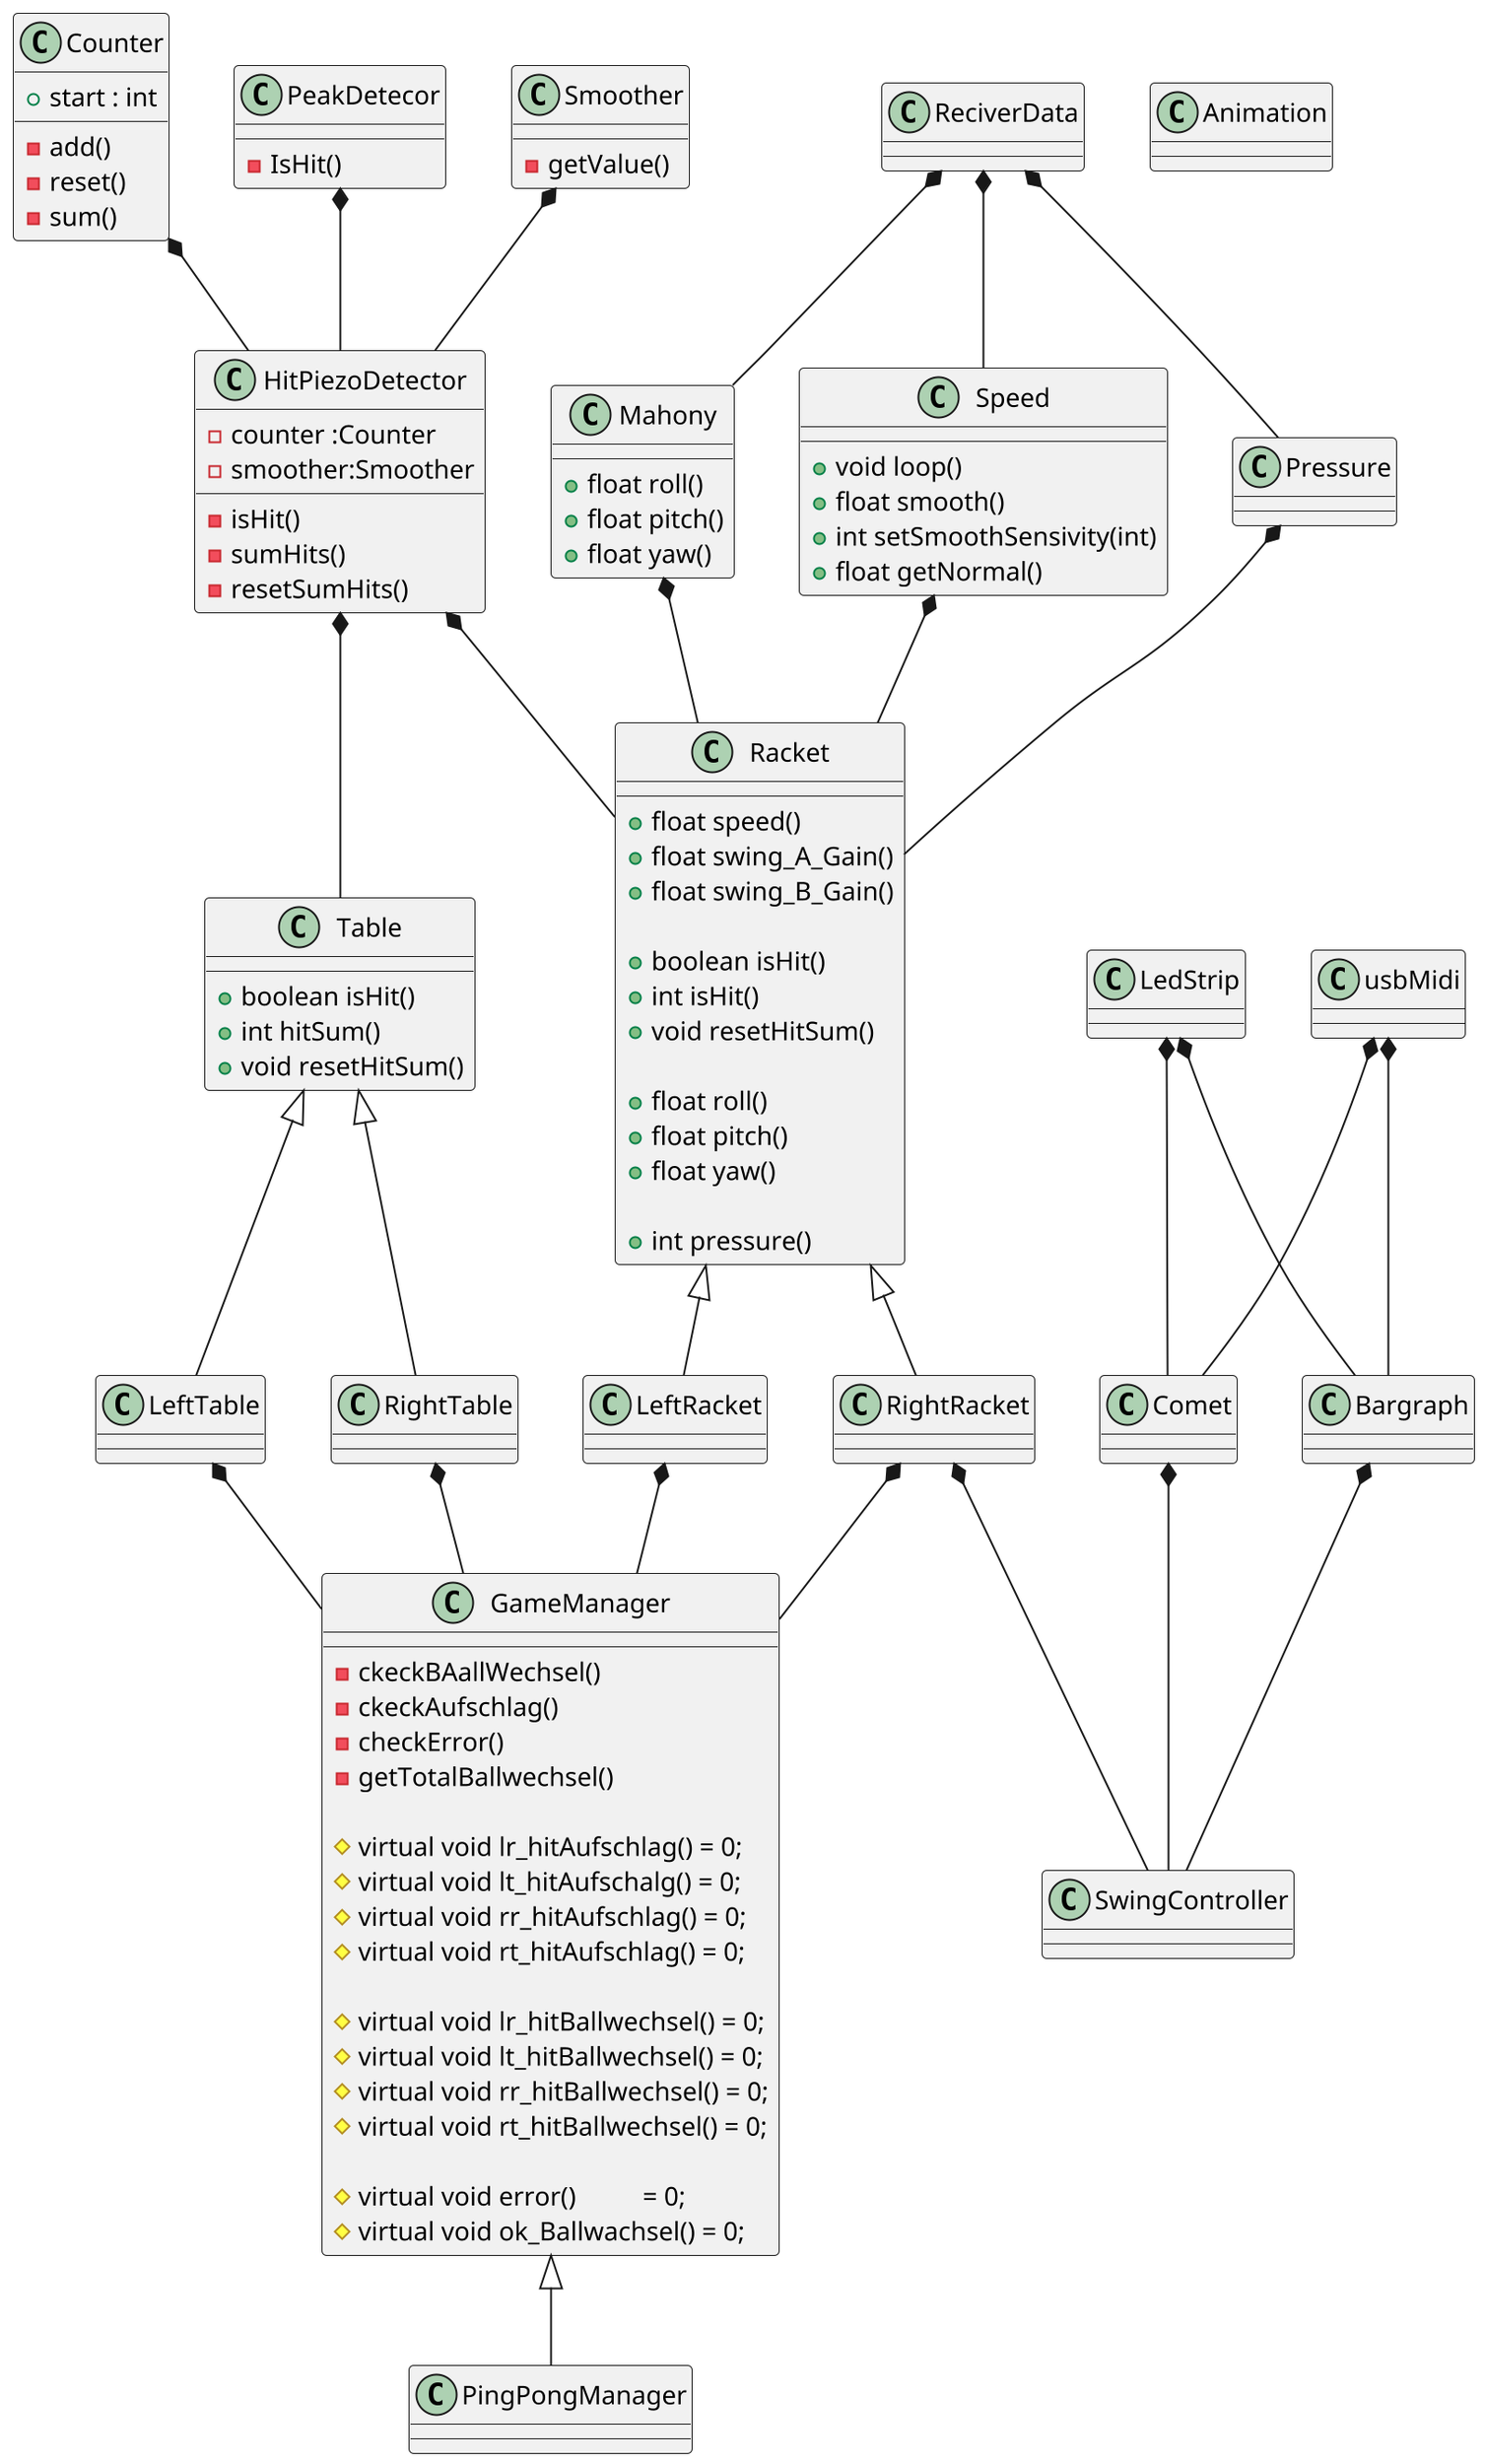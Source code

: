 @startuml
scale 2
class HitPiezoDetector {
    - counter :Counter
    - smoother:Smoother
    -isHit()
    -sumHits()
    -resetSumHits()
}

class GameManager
{
    - ckeckBAallWechsel()
    - ckeckAufschlag()
    - checkError()
    - getTotalBallwechsel()

# virtual void lr_hitAufschlag() = 0;
# virtual void lt_hitAufschalg() = 0;
# virtual void rr_hitAufschlag() = 0;
# virtual void rt_hitAufschlag() = 0;

# virtual void lr_hitBallwechsel() = 0;
# virtual void lt_hitBallwechsel() = 0;
# virtual void rr_hitBallwechsel() = 0;
# virtual void rt_hitBallwechsel() = 0;

# virtual void error()          = 0;
# virtual void ok_Ballwachsel() = 0;

}

class PingPongManager{}
GameManager <|-- PingPongManager
 LeftRacket *-- GameManager
 LeftTable *-- GameManager
 RightRacket *-- GameManager
 RightTable *-- GameManager

class Animation
{

}







class LedStrip{

}


class usbMidi
{


}
class Table
{
    + boolean isHit()
    + int hitSum()
    + void resetHitSum()

}
class LeftTable{

}
class RightTable{

}
class Racket
{
    + float speed()
    + float swing_A_Gain()
    + float swing_B_Gain()

    + boolean isHit()
    + int isHit()
    + void resetHitSum()

    + float roll()
    + float pitch()
    + float yaw()

    + int pressure()


}
class LeftRacket{}
class RightRacket{}


Racket <|-- LeftRacket
Racket <|-- RightRacket

Table <|-- LeftTable
Table <|-- RightTable

class Counter {
    +start : int

    -add()
    -reset()
    -sum()

}
class PeakDetecor
{
    -IsHit()

}
class Smoother  {
    -getValue()

}

Mahony *-- Racket
class Mahony
{
    + float roll()
    + float pitch()
    + float yaw()


}
Speed *-- Racket
class Speed
{
    + void loop()
	+ float smooth()
	+ int setSmoothSensivity(int)
	+ float getNormal()

}
Pressure *-- Racket

ReciverData *-- Pressure
ReciverData *-- Mahony
ReciverData *-- Speed

LedStrip *-- Comet
LedStrip *-- Bargraph
usbMidi *-- Comet 
usbMidi *-- Bargraph



class Comet
{

}

class Bargraph
{

}

class SwingController{

}
Comet *-- SwingController
Bargraph *-- SwingController
RightRacket *-- SwingController






HitPiezoDetector *-- Racket
HitPiezoDetector *-- Table
Counter *-- HitPiezoDetector
Smoother *-- HitPiezoDetector
PeakDetecor *-- HitPiezoDetector




@enduml